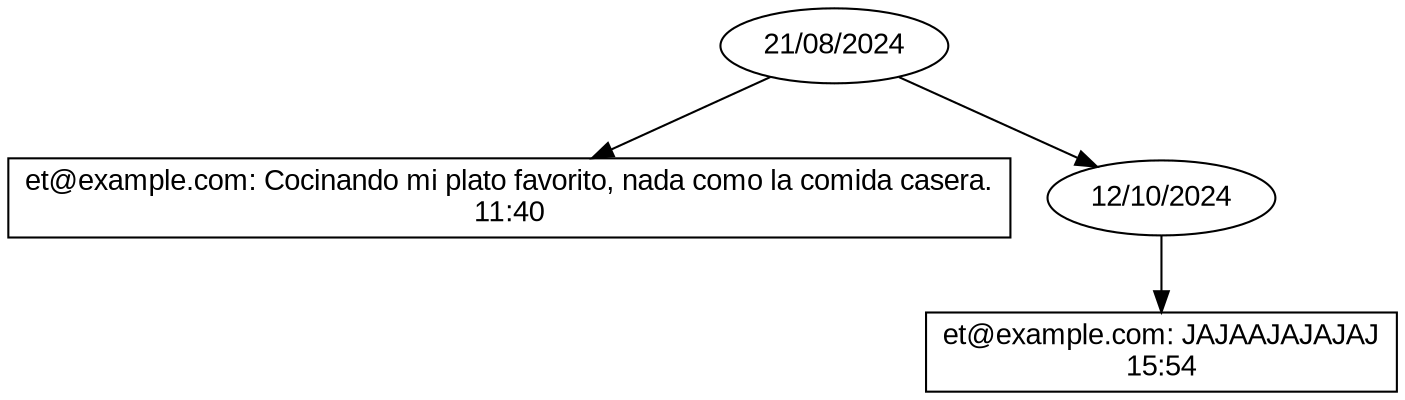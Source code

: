 digraph G {
    node [fontname="Arial"];
    "21/08/2024" [label="21/08/2024"];
    "21/08/2024_pub0" [label="et@example.com: Cocinando mi plato favorito, nada como la comida casera.\n11:40", shape=box];
    "21/08/2024" -> "21/08/2024_pub0";
    "21/08/2024" -> "12/10/2024";
    "12/10/2024" [label="12/10/2024"];
    "12/10/2024_pub0" [label="et@example.com: JAJAAJAJAJAJ\n15:54", shape=box];
    "12/10/2024" -> "12/10/2024_pub0";
}

